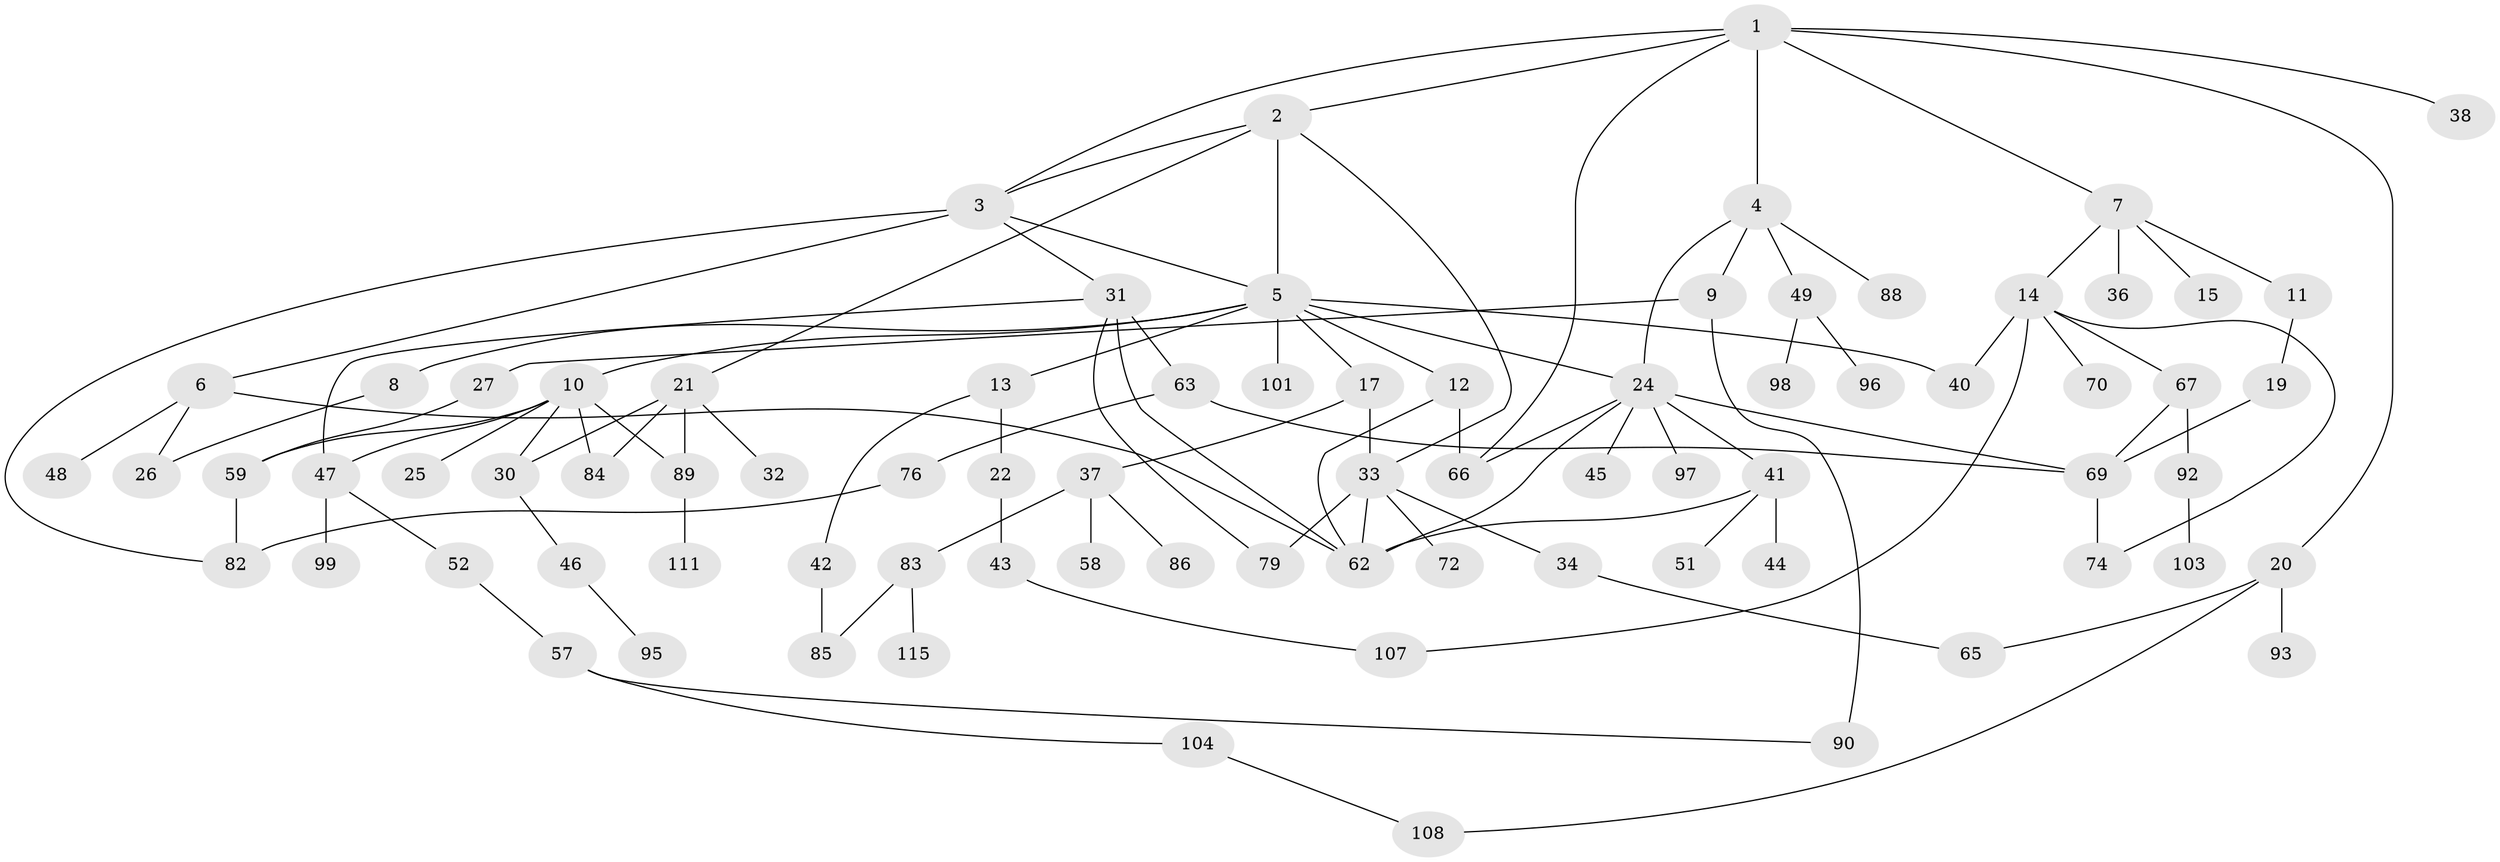 // original degree distribution, {7: 0.008695652173913044, 5: 0.05217391304347826, 6: 0.043478260869565216, 4: 0.0782608695652174, 9: 0.008695652173913044, 2: 0.28695652173913044, 3: 0.22608695652173913, 1: 0.2956521739130435}
// Generated by graph-tools (version 1.1) at 2025/10/02/27/25 16:10:52]
// undirected, 80 vertices, 109 edges
graph export_dot {
graph [start="1"]
  node [color=gray90,style=filled];
  1 [super="+73"];
  2 [super="+55"];
  3 [super="+100"];
  4 [super="+35"];
  5 [super="+113"];
  6 [super="+71"];
  7 [super="+114"];
  8;
  9 [super="+61"];
  10 [super="+29"];
  11 [super="+18"];
  12;
  13 [super="+50"];
  14 [super="+16"];
  15;
  17;
  19;
  20 [super="+39"];
  21 [super="+112"];
  22 [super="+23"];
  24 [super="+28"];
  25 [super="+109"];
  26 [super="+60"];
  27 [super="+80"];
  30;
  31;
  32;
  33 [super="+78"];
  34;
  36;
  37;
  38 [super="+54"];
  40;
  41 [super="+105"];
  42 [super="+91"];
  43 [super="+64"];
  44;
  45;
  46 [super="+87"];
  47 [super="+56"];
  48;
  49 [super="+53"];
  51;
  52;
  57 [super="+68"];
  58;
  59 [super="+94"];
  62 [super="+81"];
  63;
  65;
  66 [super="+75"];
  67;
  69 [super="+102"];
  70;
  72;
  74;
  76 [super="+77"];
  79;
  82;
  83;
  84;
  85;
  86;
  88;
  89 [super="+106"];
  90 [super="+110"];
  92;
  93;
  95;
  96;
  97;
  98;
  99;
  101;
  103;
  104;
  107;
  108;
  111;
  115;
  1 -- 2;
  1 -- 3;
  1 -- 4;
  1 -- 7;
  1 -- 20;
  1 -- 38;
  1 -- 66;
  2 -- 21;
  2 -- 33;
  2 -- 3;
  2 -- 5;
  3 -- 5;
  3 -- 6;
  3 -- 31;
  3 -- 82;
  4 -- 9;
  4 -- 88;
  4 -- 49;
  4 -- 24;
  5 -- 8;
  5 -- 10;
  5 -- 12;
  5 -- 13;
  5 -- 17;
  5 -- 24;
  5 -- 101;
  5 -- 40;
  6 -- 48;
  6 -- 26;
  6 -- 62;
  7 -- 11;
  7 -- 14;
  7 -- 15;
  7 -- 36;
  8 -- 26;
  9 -- 27;
  9 -- 90 [weight=2];
  10 -- 25;
  10 -- 59;
  10 -- 84;
  10 -- 89;
  10 -- 30;
  10 -- 47;
  11 -- 19;
  12 -- 62;
  12 -- 66;
  13 -- 22;
  13 -- 42;
  14 -- 40;
  14 -- 67;
  14 -- 70;
  14 -- 74;
  14 -- 107;
  17 -- 33;
  17 -- 37;
  19 -- 69;
  20 -- 93;
  20 -- 108;
  20 -- 65;
  21 -- 32;
  21 -- 30;
  21 -- 89;
  21 -- 84;
  22 -- 43;
  24 -- 41;
  24 -- 45;
  24 -- 97;
  24 -- 62;
  24 -- 66;
  24 -- 69;
  27 -- 59;
  30 -- 46;
  31 -- 63;
  31 -- 79;
  31 -- 62;
  31 -- 47;
  33 -- 34;
  33 -- 72;
  33 -- 79;
  33 -- 62;
  34 -- 65;
  37 -- 58;
  37 -- 83;
  37 -- 86;
  41 -- 44;
  41 -- 51;
  41 -- 62;
  42 -- 85;
  43 -- 107;
  46 -- 95;
  47 -- 52;
  47 -- 99;
  49 -- 96;
  49 -- 98;
  52 -- 57;
  57 -- 104;
  57 -- 90;
  59 -- 82;
  63 -- 76;
  63 -- 69;
  67 -- 92;
  67 -- 69;
  69 -- 74;
  76 -- 82;
  83 -- 85;
  83 -- 115;
  89 -- 111;
  92 -- 103;
  104 -- 108;
}
